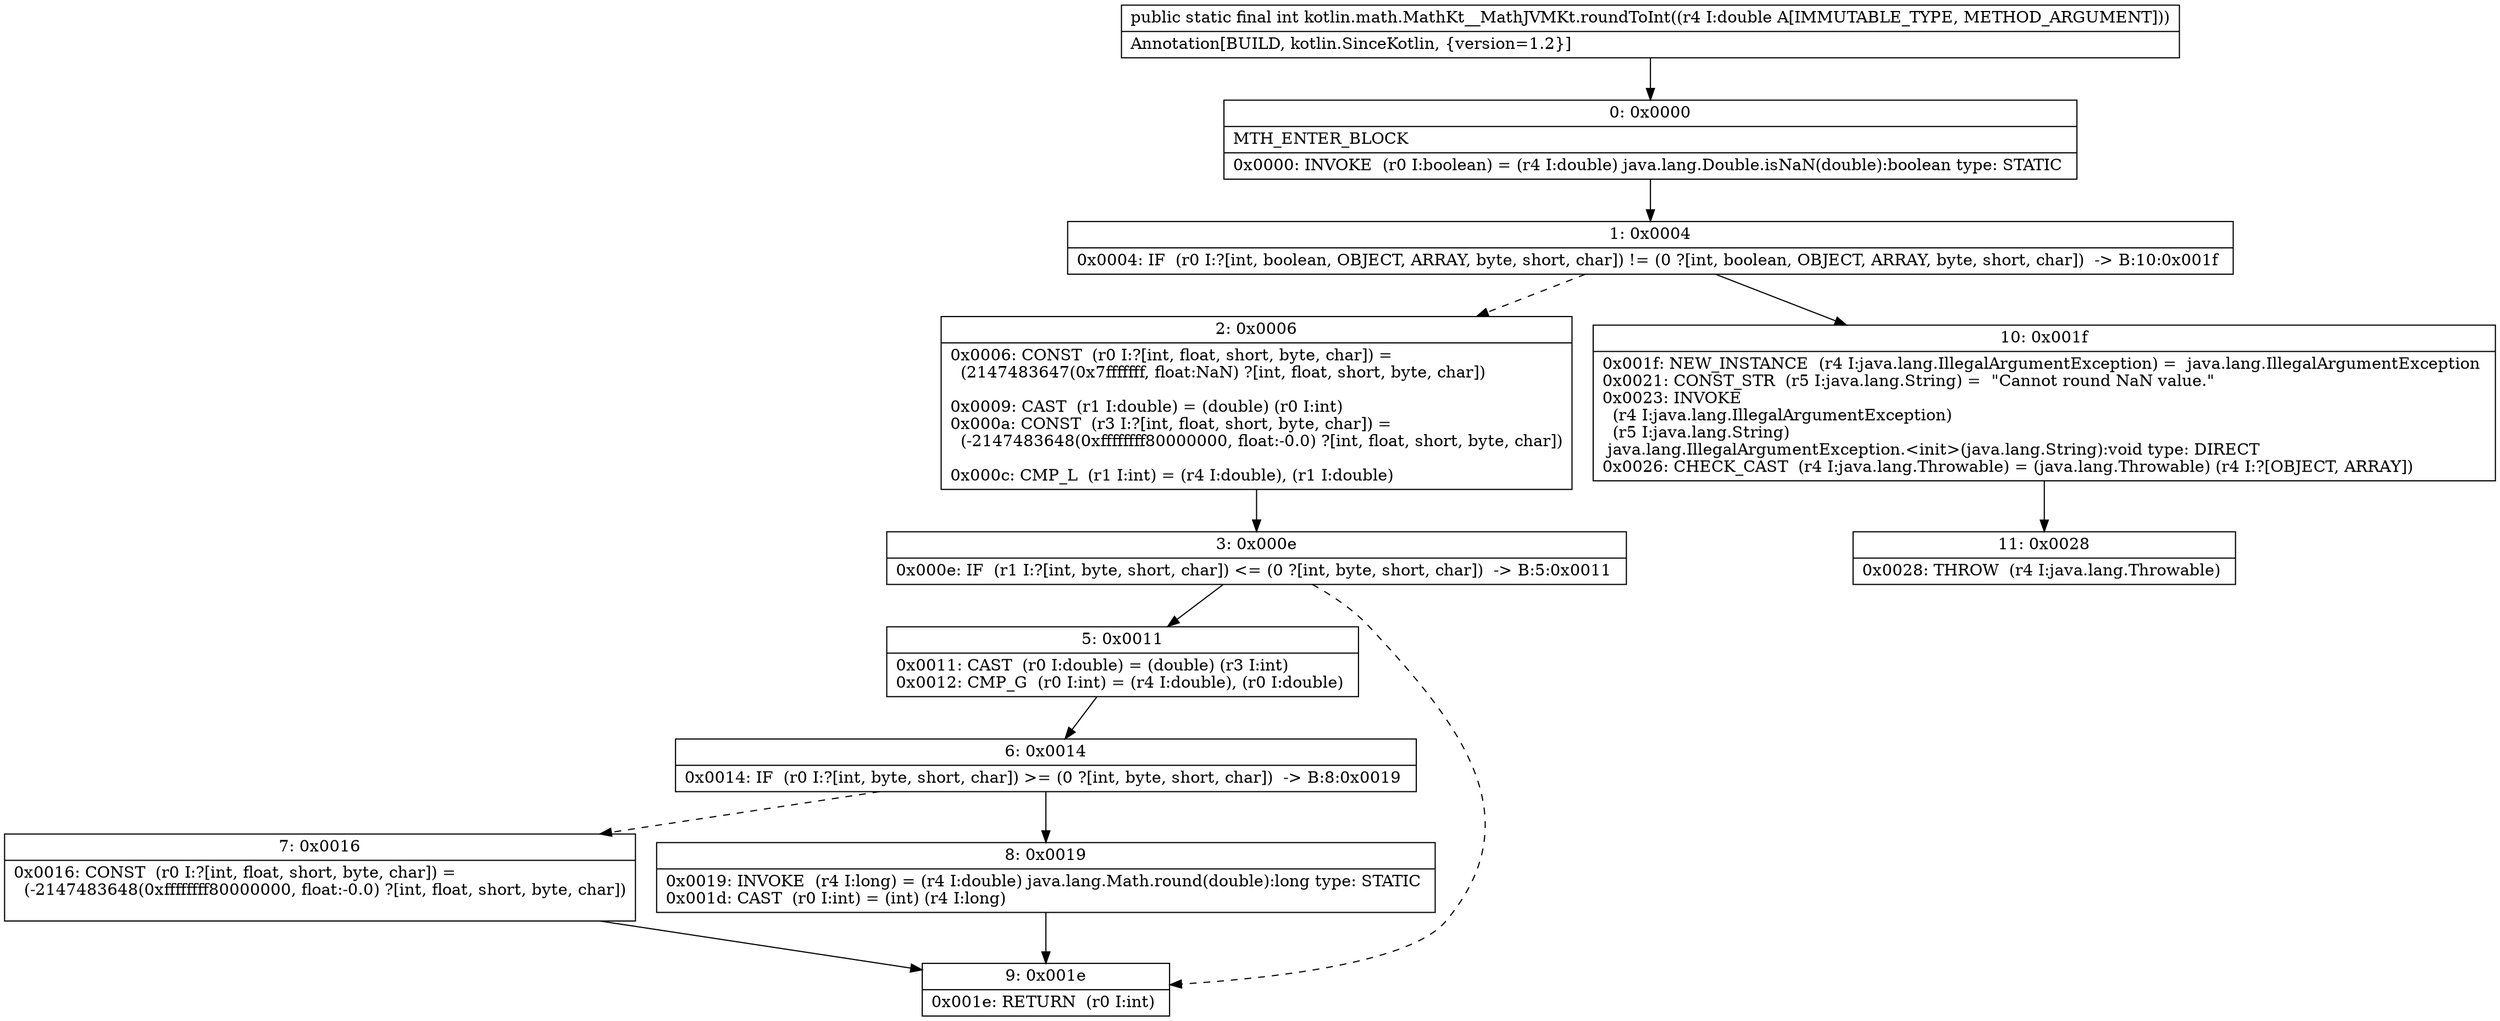digraph "CFG forkotlin.math.MathKt__MathJVMKt.roundToInt(D)I" {
Node_0 [shape=record,label="{0\:\ 0x0000|MTH_ENTER_BLOCK\l|0x0000: INVOKE  (r0 I:boolean) = (r4 I:double) java.lang.Double.isNaN(double):boolean type: STATIC \l}"];
Node_1 [shape=record,label="{1\:\ 0x0004|0x0004: IF  (r0 I:?[int, boolean, OBJECT, ARRAY, byte, short, char]) != (0 ?[int, boolean, OBJECT, ARRAY, byte, short, char])  \-\> B:10:0x001f \l}"];
Node_2 [shape=record,label="{2\:\ 0x0006|0x0006: CONST  (r0 I:?[int, float, short, byte, char]) = \l  (2147483647(0x7fffffff, float:NaN) ?[int, float, short, byte, char])\l \l0x0009: CAST  (r1 I:double) = (double) (r0 I:int) \l0x000a: CONST  (r3 I:?[int, float, short, byte, char]) = \l  (\-2147483648(0xffffffff80000000, float:\-0.0) ?[int, float, short, byte, char])\l \l0x000c: CMP_L  (r1 I:int) = (r4 I:double), (r1 I:double) \l}"];
Node_3 [shape=record,label="{3\:\ 0x000e|0x000e: IF  (r1 I:?[int, byte, short, char]) \<= (0 ?[int, byte, short, char])  \-\> B:5:0x0011 \l}"];
Node_5 [shape=record,label="{5\:\ 0x0011|0x0011: CAST  (r0 I:double) = (double) (r3 I:int) \l0x0012: CMP_G  (r0 I:int) = (r4 I:double), (r0 I:double) \l}"];
Node_6 [shape=record,label="{6\:\ 0x0014|0x0014: IF  (r0 I:?[int, byte, short, char]) \>= (0 ?[int, byte, short, char])  \-\> B:8:0x0019 \l}"];
Node_7 [shape=record,label="{7\:\ 0x0016|0x0016: CONST  (r0 I:?[int, float, short, byte, char]) = \l  (\-2147483648(0xffffffff80000000, float:\-0.0) ?[int, float, short, byte, char])\l \l}"];
Node_8 [shape=record,label="{8\:\ 0x0019|0x0019: INVOKE  (r4 I:long) = (r4 I:double) java.lang.Math.round(double):long type: STATIC \l0x001d: CAST  (r0 I:int) = (int) (r4 I:long) \l}"];
Node_9 [shape=record,label="{9\:\ 0x001e|0x001e: RETURN  (r0 I:int) \l}"];
Node_10 [shape=record,label="{10\:\ 0x001f|0x001f: NEW_INSTANCE  (r4 I:java.lang.IllegalArgumentException) =  java.lang.IllegalArgumentException \l0x0021: CONST_STR  (r5 I:java.lang.String) =  \"Cannot round NaN value.\" \l0x0023: INVOKE  \l  (r4 I:java.lang.IllegalArgumentException)\l  (r5 I:java.lang.String)\l java.lang.IllegalArgumentException.\<init\>(java.lang.String):void type: DIRECT \l0x0026: CHECK_CAST  (r4 I:java.lang.Throwable) = (java.lang.Throwable) (r4 I:?[OBJECT, ARRAY]) \l}"];
Node_11 [shape=record,label="{11\:\ 0x0028|0x0028: THROW  (r4 I:java.lang.Throwable) \l}"];
MethodNode[shape=record,label="{public static final int kotlin.math.MathKt__MathJVMKt.roundToInt((r4 I:double A[IMMUTABLE_TYPE, METHOD_ARGUMENT]))  | Annotation[BUILD, kotlin.SinceKotlin, \{version=1.2\}]\l}"];
MethodNode -> Node_0;
Node_0 -> Node_1;
Node_1 -> Node_2[style=dashed];
Node_1 -> Node_10;
Node_2 -> Node_3;
Node_3 -> Node_5;
Node_3 -> Node_9[style=dashed];
Node_5 -> Node_6;
Node_6 -> Node_7[style=dashed];
Node_6 -> Node_8;
Node_7 -> Node_9;
Node_8 -> Node_9;
Node_10 -> Node_11;
}

